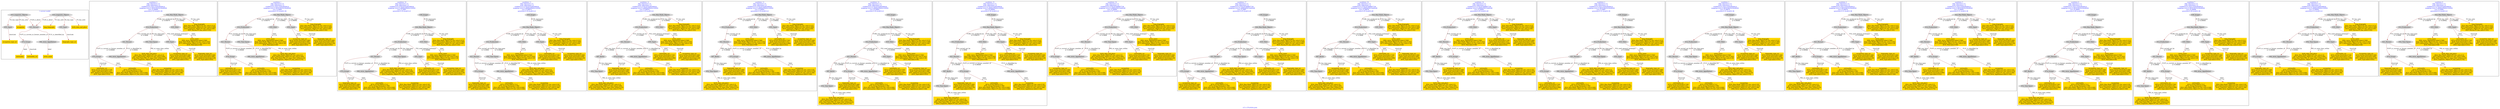 digraph n0 {
fontcolor="blue"
remincross="true"
label="s11-s-19-artists.json"
subgraph cluster_0 {
label="1-correct model"
n2[style="filled",color="white",fillcolor="lightgray",label="E21_Person1"];
n3[style="filled",color="white",fillcolor="lightgray",label="E74_Group1"];
n4[style="filled",color="white",fillcolor="lightgray",label="E82_Actor_Appellation1"];
n5[style="filled",color="white",fillcolor="lightgray",label="E33_Linguistic_Object1"];
n6[style="filled",color="white",fillcolor="lightgray",label="E55_Type1"];
n7[shape="plaintext",style="filled",fillcolor="gold",label="birth_data_and_place"];
n8[shape="plaintext",style="filled",fillcolor="gold",label="long_biography"];
n9[style="filled",color="white",fillcolor="lightgray",label="E33_Linguistic_Object2"];
n10[style="filled",color="white",fillcolor="lightgray",label="E55_Type2"];
n11[shape="plaintext",style="filled",fillcolor="gold",label="occupation"];
n12[shape="plaintext",style="filled",fillcolor="gold",label="biography_type_uri"];
n13[shape="plaintext",style="filled",fillcolor="gold",label="occupation_type_uri"];
n14[shape="plaintext",style="filled",fillcolor="gold",label="nationality_uri"];
n15[shape="plaintext",style="filled",fillcolor="gold",label="nationality"];
n16[shape="plaintext",style="filled",fillcolor="gold",label="artist_name"];
}
subgraph cluster_1 {
label="candidate 0\nlink coherence:1.0\nnode coherence:1.0\nconfidence:0.3241153024928414\nmapping score:0.48303843416428044\ncost:14.99885\n-precision:0.33-recall:0.36"
n18[style="filled",color="white",fillcolor="lightgray",label="E12_Production1"];
n19[style="filled",color="white",fillcolor="lightgray",label="E21_Person1"];
n20[style="filled",color="white",fillcolor="lightgray",label="E52_Time-Span2"];
n21[style="filled",color="white",fillcolor="lightgray",label="E55_Type1"];
n22[style="filled",color="white",fillcolor="lightgray",label="E74_Group1"];
n23[style="filled",color="white",fillcolor="lightgray",label="E82_Actor_Appellation1"];
n24[style="filled",color="white",fillcolor="lightgray",label="E22_Man-Made_Object1"];
n25[style="filled",color="white",fillcolor="lightgray",label="E35_Title1"];
n26[shape="plaintext",style="filled",fillcolor="gold",label="nationality_uri\n[E74_Group,classLink,0.718]\n[E55_Type,classLink,0.151]\n[E57_Material,classLink,0.098]\n[E55_Type,label,0.033]"];
n27[shape="plaintext",style="filled",fillcolor="gold",label="occupation\n[E22_Man-Made_Object,P3_has_note,0.32]\n[E73_Information_Object,P3_has_note,0.315]\n[E33_Linguistic_Object,P3_has_note,0.196]\n[E82_Actor_Appellation,label,0.168]"];
n28[shape="plaintext",style="filled",fillcolor="gold",label="long_biography\n[E22_Man-Made_Object,P3_has_note,0.313]\n[E73_Information_Object,P3_has_note,0.309]\n[E33_Linguistic_Object,P3_has_note,0.236]\n[E21_Person,P3_has_note,0.143]"];
n29[shape="plaintext",style="filled",fillcolor="gold",label="occupation_type_uri\n[E74_Group,classLink,0.348]\n[E55_Type,classLink,0.309]\n[E57_Material,classLink,0.29]\n[E55_Type,label,0.053]"];
n30[shape="plaintext",style="filled",fillcolor="gold",label="artist_name\n[E82_Actor_Appellation,label,0.546]\n[E22_Man-Made_Object,P3_has_note,0.183]\n[E73_Information_Object,P3_has_note,0.18]\n[E35_Title,label,0.09]"];
n31[shape="plaintext",style="filled",fillcolor="gold",label="birth_data_and_place\n[E22_Man-Made_Object,P3_has_note,0.3]\n[E73_Information_Object,P3_has_note,0.295]\n[E52_Time-Span,P82_at_some_time_within,0.23]\n[E33_Linguistic_Object,P3_has_note,0.175]"];
n32[shape="plaintext",style="filled",fillcolor="gold",label="biography_type_uri\n[E74_Group,classLink,0.348]\n[E55_Type,classLink,0.309]\n[E57_Material,classLink,0.29]\n[E55_Type,label,0.053]"];
n33[shape="plaintext",style="filled",fillcolor="gold",label="nationality\n[E74_Group,label,0.711]\n[E74_Group,classLink,0.196]\n[E22_Man-Made_Object,P3_has_note,0.046]\n[E73_Information_Object,P3_has_note,0.046]"];
}
subgraph cluster_2 {
label="candidate 1\nlink coherence:1.0\nnode coherence:1.0\nconfidence:0.3241153024928414\nmapping score:0.48303843416428044\ncost:14.9989\n-precision:0.33-recall:0.36"
n35[style="filled",color="white",fillcolor="lightgray",label="E12_Production1"];
n36[style="filled",color="white",fillcolor="lightgray",label="E21_Person1"];
n37[style="filled",color="white",fillcolor="lightgray",label="E52_Time-Span2"];
n38[style="filled",color="white",fillcolor="lightgray",label="E74_Group1"];
n39[style="filled",color="white",fillcolor="lightgray",label="E82_Actor_Appellation1"];
n40[style="filled",color="white",fillcolor="lightgray",label="E22_Man-Made_Object1"];
n41[style="filled",color="white",fillcolor="lightgray",label="E35_Title1"];
n42[style="filled",color="white",fillcolor="lightgray",label="E55_Type2"];
n43[shape="plaintext",style="filled",fillcolor="gold",label="nationality_uri\n[E74_Group,classLink,0.718]\n[E55_Type,classLink,0.151]\n[E57_Material,classLink,0.098]\n[E55_Type,label,0.033]"];
n44[shape="plaintext",style="filled",fillcolor="gold",label="occupation\n[E22_Man-Made_Object,P3_has_note,0.32]\n[E73_Information_Object,P3_has_note,0.315]\n[E33_Linguistic_Object,P3_has_note,0.196]\n[E82_Actor_Appellation,label,0.168]"];
n45[shape="plaintext",style="filled",fillcolor="gold",label="long_biography\n[E22_Man-Made_Object,P3_has_note,0.313]\n[E73_Information_Object,P3_has_note,0.309]\n[E33_Linguistic_Object,P3_has_note,0.236]\n[E21_Person,P3_has_note,0.143]"];
n46[shape="plaintext",style="filled",fillcolor="gold",label="occupation_type_uri\n[E74_Group,classLink,0.348]\n[E55_Type,classLink,0.309]\n[E57_Material,classLink,0.29]\n[E55_Type,label,0.053]"];
n47[shape="plaintext",style="filled",fillcolor="gold",label="artist_name\n[E82_Actor_Appellation,label,0.546]\n[E22_Man-Made_Object,P3_has_note,0.183]\n[E73_Information_Object,P3_has_note,0.18]\n[E35_Title,label,0.09]"];
n48[shape="plaintext",style="filled",fillcolor="gold",label="birth_data_and_place\n[E22_Man-Made_Object,P3_has_note,0.3]\n[E73_Information_Object,P3_has_note,0.295]\n[E52_Time-Span,P82_at_some_time_within,0.23]\n[E33_Linguistic_Object,P3_has_note,0.175]"];
n49[shape="plaintext",style="filled",fillcolor="gold",label="biography_type_uri\n[E74_Group,classLink,0.348]\n[E55_Type,classLink,0.309]\n[E57_Material,classLink,0.29]\n[E55_Type,label,0.053]"];
n50[shape="plaintext",style="filled",fillcolor="gold",label="nationality\n[E74_Group,label,0.711]\n[E74_Group,classLink,0.196]\n[E22_Man-Made_Object,P3_has_note,0.046]\n[E73_Information_Object,P3_has_note,0.046]"];
}
subgraph cluster_3 {
label="candidate 10\nlink coherence:1.0\nnode coherence:1.0\nconfidence:0.27541975206306024\nmapping score:0.46680658402102004\ncost:15.9987\n-precision:0.19-recall:0.21"
n52[style="filled",color="white",fillcolor="lightgray",label="E12_Production1"];
n53[style="filled",color="white",fillcolor="lightgray",label="E21_Person1"];
n54[style="filled",color="white",fillcolor="lightgray",label="E52_Time-Span2"];
n55[style="filled",color="white",fillcolor="lightgray",label="E55_Type1"];
n56[style="filled",color="white",fillcolor="lightgray",label="E74_Group1"];
n57[style="filled",color="white",fillcolor="lightgray",label="E82_Actor_Appellation1"];
n58[style="filled",color="white",fillcolor="lightgray",label="E22_Man-Made_Object1"];
n59[style="filled",color="white",fillcolor="lightgray",label="E35_Title1"];
n60[style="filled",color="white",fillcolor="lightgray",label="E38_Image1"];
n61[shape="plaintext",style="filled",fillcolor="gold",label="biography_type_uri\n[E74_Group,classLink,0.348]\n[E55_Type,classLink,0.309]\n[E57_Material,classLink,0.29]\n[E55_Type,label,0.053]"];
n62[shape="plaintext",style="filled",fillcolor="gold",label="occupation\n[E22_Man-Made_Object,P3_has_note,0.32]\n[E73_Information_Object,P3_has_note,0.315]\n[E33_Linguistic_Object,P3_has_note,0.196]\n[E82_Actor_Appellation,label,0.168]"];
n63[shape="plaintext",style="filled",fillcolor="gold",label="long_biography\n[E22_Man-Made_Object,P3_has_note,0.313]\n[E73_Information_Object,P3_has_note,0.309]\n[E33_Linguistic_Object,P3_has_note,0.236]\n[E21_Person,P3_has_note,0.143]"];
n64[shape="plaintext",style="filled",fillcolor="gold",label="nationality_uri\n[E74_Group,classLink,0.718]\n[E55_Type,classLink,0.151]\n[E57_Material,classLink,0.098]\n[E55_Type,label,0.033]"];
n65[shape="plaintext",style="filled",fillcolor="gold",label="artist_name\n[E82_Actor_Appellation,label,0.546]\n[E22_Man-Made_Object,P3_has_note,0.183]\n[E73_Information_Object,P3_has_note,0.18]\n[E35_Title,label,0.09]"];
n66[shape="plaintext",style="filled",fillcolor="gold",label="birth_data_and_place\n[E22_Man-Made_Object,P3_has_note,0.3]\n[E73_Information_Object,P3_has_note,0.295]\n[E52_Time-Span,P82_at_some_time_within,0.23]\n[E33_Linguistic_Object,P3_has_note,0.175]"];
n67[shape="plaintext",style="filled",fillcolor="gold",label="occupation_type_uri\n[E74_Group,classLink,0.348]\n[E55_Type,classLink,0.309]\n[E57_Material,classLink,0.29]\n[E55_Type,label,0.053]"];
n68[shape="plaintext",style="filled",fillcolor="gold",label="nationality\n[E74_Group,label,0.711]\n[E74_Group,classLink,0.196]\n[E22_Man-Made_Object,P3_has_note,0.046]\n[E73_Information_Object,P3_has_note,0.046]"];
}
subgraph cluster_4 {
label="candidate 11\nlink coherence:1.0\nnode coherence:1.0\nconfidence:0.27541975206306024\nmapping score:0.46680658402102004\ncost:15.99875\n-precision:0.19-recall:0.21"
n70[style="filled",color="white",fillcolor="lightgray",label="E12_Production1"];
n71[style="filled",color="white",fillcolor="lightgray",label="E21_Person1"];
n72[style="filled",color="white",fillcolor="lightgray",label="E52_Time-Span2"];
n73[style="filled",color="white",fillcolor="lightgray",label="E74_Group1"];
n74[style="filled",color="white",fillcolor="lightgray",label="E82_Actor_Appellation1"];
n75[style="filled",color="white",fillcolor="lightgray",label="E22_Man-Made_Object1"];
n76[style="filled",color="white",fillcolor="lightgray",label="E35_Title1"];
n77[style="filled",color="white",fillcolor="lightgray",label="E55_Type2"];
n78[style="filled",color="white",fillcolor="lightgray",label="E38_Image1"];
n79[shape="plaintext",style="filled",fillcolor="gold",label="biography_type_uri\n[E74_Group,classLink,0.348]\n[E55_Type,classLink,0.309]\n[E57_Material,classLink,0.29]\n[E55_Type,label,0.053]"];
n80[shape="plaintext",style="filled",fillcolor="gold",label="occupation\n[E22_Man-Made_Object,P3_has_note,0.32]\n[E73_Information_Object,P3_has_note,0.315]\n[E33_Linguistic_Object,P3_has_note,0.196]\n[E82_Actor_Appellation,label,0.168]"];
n81[shape="plaintext",style="filled",fillcolor="gold",label="long_biography\n[E22_Man-Made_Object,P3_has_note,0.313]\n[E73_Information_Object,P3_has_note,0.309]\n[E33_Linguistic_Object,P3_has_note,0.236]\n[E21_Person,P3_has_note,0.143]"];
n82[shape="plaintext",style="filled",fillcolor="gold",label="nationality_uri\n[E74_Group,classLink,0.718]\n[E55_Type,classLink,0.151]\n[E57_Material,classLink,0.098]\n[E55_Type,label,0.033]"];
n83[shape="plaintext",style="filled",fillcolor="gold",label="artist_name\n[E82_Actor_Appellation,label,0.546]\n[E22_Man-Made_Object,P3_has_note,0.183]\n[E73_Information_Object,P3_has_note,0.18]\n[E35_Title,label,0.09]"];
n84[shape="plaintext",style="filled",fillcolor="gold",label="birth_data_and_place\n[E22_Man-Made_Object,P3_has_note,0.3]\n[E73_Information_Object,P3_has_note,0.295]\n[E52_Time-Span,P82_at_some_time_within,0.23]\n[E33_Linguistic_Object,P3_has_note,0.175]"];
n85[shape="plaintext",style="filled",fillcolor="gold",label="occupation_type_uri\n[E74_Group,classLink,0.348]\n[E55_Type,classLink,0.309]\n[E57_Material,classLink,0.29]\n[E55_Type,label,0.053]"];
n86[shape="plaintext",style="filled",fillcolor="gold",label="nationality\n[E74_Group,label,0.711]\n[E74_Group,classLink,0.196]\n[E22_Man-Made_Object,P3_has_note,0.046]\n[E73_Information_Object,P3_has_note,0.046]"];
}
subgraph cluster_5 {
label="candidate 12\nlink coherence:1.0\nnode coherence:1.0\nconfidence:0.27541975206306024\nmapping score:0.46680658402102004\ncost:15.99876\n-precision:0.19-recall:0.21"
n88[style="filled",color="white",fillcolor="lightgray",label="E12_Production1"];
n89[style="filled",color="white",fillcolor="lightgray",label="E21_Person1"];
n90[style="filled",color="white",fillcolor="lightgray",label="E55_Type1"];
n91[style="filled",color="white",fillcolor="lightgray",label="E67_Birth1"];
n92[style="filled",color="white",fillcolor="lightgray",label="E74_Group1"];
n93[style="filled",color="white",fillcolor="lightgray",label="E82_Actor_Appellation1"];
n94[style="filled",color="white",fillcolor="lightgray",label="E22_Man-Made_Object1"];
n95[style="filled",color="white",fillcolor="lightgray",label="E35_Title1"];
n96[style="filled",color="white",fillcolor="lightgray",label="E52_Time-Span1"];
n97[shape="plaintext",style="filled",fillcolor="gold",label="biography_type_uri\n[E74_Group,classLink,0.348]\n[E55_Type,classLink,0.309]\n[E57_Material,classLink,0.29]\n[E55_Type,label,0.053]"];
n98[shape="plaintext",style="filled",fillcolor="gold",label="occupation\n[E22_Man-Made_Object,P3_has_note,0.32]\n[E73_Information_Object,P3_has_note,0.315]\n[E33_Linguistic_Object,P3_has_note,0.196]\n[E82_Actor_Appellation,label,0.168]"];
n99[shape="plaintext",style="filled",fillcolor="gold",label="long_biography\n[E22_Man-Made_Object,P3_has_note,0.313]\n[E73_Information_Object,P3_has_note,0.309]\n[E33_Linguistic_Object,P3_has_note,0.236]\n[E21_Person,P3_has_note,0.143]"];
n100[shape="plaintext",style="filled",fillcolor="gold",label="nationality_uri\n[E74_Group,classLink,0.718]\n[E55_Type,classLink,0.151]\n[E57_Material,classLink,0.098]\n[E55_Type,label,0.033]"];
n101[shape="plaintext",style="filled",fillcolor="gold",label="artist_name\n[E82_Actor_Appellation,label,0.546]\n[E22_Man-Made_Object,P3_has_note,0.183]\n[E73_Information_Object,P3_has_note,0.18]\n[E35_Title,label,0.09]"];
n102[shape="plaintext",style="filled",fillcolor="gold",label="birth_data_and_place\n[E22_Man-Made_Object,P3_has_note,0.3]\n[E73_Information_Object,P3_has_note,0.295]\n[E52_Time-Span,P82_at_some_time_within,0.23]\n[E33_Linguistic_Object,P3_has_note,0.175]"];
n103[shape="plaintext",style="filled",fillcolor="gold",label="occupation_type_uri\n[E74_Group,classLink,0.348]\n[E55_Type,classLink,0.309]\n[E57_Material,classLink,0.29]\n[E55_Type,label,0.053]"];
n104[shape="plaintext",style="filled",fillcolor="gold",label="nationality\n[E74_Group,label,0.711]\n[E74_Group,classLink,0.196]\n[E22_Man-Made_Object,P3_has_note,0.046]\n[E73_Information_Object,P3_has_note,0.046]"];
}
subgraph cluster_6 {
label="candidate 13\nlink coherence:1.0\nnode coherence:1.0\nconfidence:0.27541975206306024\nmapping score:0.46680658402102004\ncost:15.99881\n-precision:0.19-recall:0.21"
n106[style="filled",color="white",fillcolor="lightgray",label="E12_Production1"];
n107[style="filled",color="white",fillcolor="lightgray",label="E21_Person1"];
n108[style="filled",color="white",fillcolor="lightgray",label="E67_Birth1"];
n109[style="filled",color="white",fillcolor="lightgray",label="E74_Group1"];
n110[style="filled",color="white",fillcolor="lightgray",label="E82_Actor_Appellation1"];
n111[style="filled",color="white",fillcolor="lightgray",label="E22_Man-Made_Object1"];
n112[style="filled",color="white",fillcolor="lightgray",label="E35_Title1"];
n113[style="filled",color="white",fillcolor="lightgray",label="E55_Type2"];
n114[style="filled",color="white",fillcolor="lightgray",label="E52_Time-Span1"];
n115[shape="plaintext",style="filled",fillcolor="gold",label="biography_type_uri\n[E74_Group,classLink,0.348]\n[E55_Type,classLink,0.309]\n[E57_Material,classLink,0.29]\n[E55_Type,label,0.053]"];
n116[shape="plaintext",style="filled",fillcolor="gold",label="occupation\n[E22_Man-Made_Object,P3_has_note,0.32]\n[E73_Information_Object,P3_has_note,0.315]\n[E33_Linguistic_Object,P3_has_note,0.196]\n[E82_Actor_Appellation,label,0.168]"];
n117[shape="plaintext",style="filled",fillcolor="gold",label="long_biography\n[E22_Man-Made_Object,P3_has_note,0.313]\n[E73_Information_Object,P3_has_note,0.309]\n[E33_Linguistic_Object,P3_has_note,0.236]\n[E21_Person,P3_has_note,0.143]"];
n118[shape="plaintext",style="filled",fillcolor="gold",label="nationality_uri\n[E74_Group,classLink,0.718]\n[E55_Type,classLink,0.151]\n[E57_Material,classLink,0.098]\n[E55_Type,label,0.033]"];
n119[shape="plaintext",style="filled",fillcolor="gold",label="artist_name\n[E82_Actor_Appellation,label,0.546]\n[E22_Man-Made_Object,P3_has_note,0.183]\n[E73_Information_Object,P3_has_note,0.18]\n[E35_Title,label,0.09]"];
n120[shape="plaintext",style="filled",fillcolor="gold",label="birth_data_and_place\n[E22_Man-Made_Object,P3_has_note,0.3]\n[E73_Information_Object,P3_has_note,0.295]\n[E52_Time-Span,P82_at_some_time_within,0.23]\n[E33_Linguistic_Object,P3_has_note,0.175]"];
n121[shape="plaintext",style="filled",fillcolor="gold",label="occupation_type_uri\n[E74_Group,classLink,0.348]\n[E55_Type,classLink,0.309]\n[E57_Material,classLink,0.29]\n[E55_Type,label,0.053]"];
n122[shape="plaintext",style="filled",fillcolor="gold",label="nationality\n[E74_Group,label,0.711]\n[E74_Group,classLink,0.196]\n[E22_Man-Made_Object,P3_has_note,0.046]\n[E73_Information_Object,P3_has_note,0.046]"];
}
subgraph cluster_7 {
label="candidate 14\nlink coherence:1.0\nnode coherence:1.0\nconfidence:0.27541975206306024\nmapping score:0.46680658402102004\ncost:16.99861\n-precision:0.18-recall:0.21"
n124[style="filled",color="white",fillcolor="lightgray",label="E12_Production1"];
n125[style="filled",color="white",fillcolor="lightgray",label="E21_Person1"];
n126[style="filled",color="white",fillcolor="lightgray",label="E55_Type1"];
n127[style="filled",color="white",fillcolor="lightgray",label="E67_Birth1"];
n128[style="filled",color="white",fillcolor="lightgray",label="E74_Group1"];
n129[style="filled",color="white",fillcolor="lightgray",label="E82_Actor_Appellation1"];
n130[style="filled",color="white",fillcolor="lightgray",label="E22_Man-Made_Object1"];
n131[style="filled",color="white",fillcolor="lightgray",label="E35_Title1"];
n132[style="filled",color="white",fillcolor="lightgray",label="E38_Image1"];
n133[style="filled",color="white",fillcolor="lightgray",label="E52_Time-Span1"];
n134[shape="plaintext",style="filled",fillcolor="gold",label="biography_type_uri\n[E74_Group,classLink,0.348]\n[E55_Type,classLink,0.309]\n[E57_Material,classLink,0.29]\n[E55_Type,label,0.053]"];
n135[shape="plaintext",style="filled",fillcolor="gold",label="occupation\n[E22_Man-Made_Object,P3_has_note,0.32]\n[E73_Information_Object,P3_has_note,0.315]\n[E33_Linguistic_Object,P3_has_note,0.196]\n[E82_Actor_Appellation,label,0.168]"];
n136[shape="plaintext",style="filled",fillcolor="gold",label="long_biography\n[E22_Man-Made_Object,P3_has_note,0.313]\n[E73_Information_Object,P3_has_note,0.309]\n[E33_Linguistic_Object,P3_has_note,0.236]\n[E21_Person,P3_has_note,0.143]"];
n137[shape="plaintext",style="filled",fillcolor="gold",label="nationality_uri\n[E74_Group,classLink,0.718]\n[E55_Type,classLink,0.151]\n[E57_Material,classLink,0.098]\n[E55_Type,label,0.033]"];
n138[shape="plaintext",style="filled",fillcolor="gold",label="artist_name\n[E82_Actor_Appellation,label,0.546]\n[E22_Man-Made_Object,P3_has_note,0.183]\n[E73_Information_Object,P3_has_note,0.18]\n[E35_Title,label,0.09]"];
n139[shape="plaintext",style="filled",fillcolor="gold",label="birth_data_and_place\n[E22_Man-Made_Object,P3_has_note,0.3]\n[E73_Information_Object,P3_has_note,0.295]\n[E52_Time-Span,P82_at_some_time_within,0.23]\n[E33_Linguistic_Object,P3_has_note,0.175]"];
n140[shape="plaintext",style="filled",fillcolor="gold",label="occupation_type_uri\n[E74_Group,classLink,0.348]\n[E55_Type,classLink,0.309]\n[E57_Material,classLink,0.29]\n[E55_Type,label,0.053]"];
n141[shape="plaintext",style="filled",fillcolor="gold",label="nationality\n[E74_Group,label,0.711]\n[E74_Group,classLink,0.196]\n[E22_Man-Made_Object,P3_has_note,0.046]\n[E73_Information_Object,P3_has_note,0.046]"];
}
subgraph cluster_8 {
label="candidate 15\nlink coherence:1.0\nnode coherence:1.0\nconfidence:0.27541975206306024\nmapping score:0.46680658402102004\ncost:16.99866\n-precision:0.18-recall:0.21"
n143[style="filled",color="white",fillcolor="lightgray",label="E12_Production1"];
n144[style="filled",color="white",fillcolor="lightgray",label="E21_Person1"];
n145[style="filled",color="white",fillcolor="lightgray",label="E67_Birth1"];
n146[style="filled",color="white",fillcolor="lightgray",label="E74_Group1"];
n147[style="filled",color="white",fillcolor="lightgray",label="E82_Actor_Appellation1"];
n148[style="filled",color="white",fillcolor="lightgray",label="E22_Man-Made_Object1"];
n149[style="filled",color="white",fillcolor="lightgray",label="E35_Title1"];
n150[style="filled",color="white",fillcolor="lightgray",label="E55_Type2"];
n151[style="filled",color="white",fillcolor="lightgray",label="E38_Image1"];
n152[style="filled",color="white",fillcolor="lightgray",label="E52_Time-Span1"];
n153[shape="plaintext",style="filled",fillcolor="gold",label="biography_type_uri\n[E74_Group,classLink,0.348]\n[E55_Type,classLink,0.309]\n[E57_Material,classLink,0.29]\n[E55_Type,label,0.053]"];
n154[shape="plaintext",style="filled",fillcolor="gold",label="occupation\n[E22_Man-Made_Object,P3_has_note,0.32]\n[E73_Information_Object,P3_has_note,0.315]\n[E33_Linguistic_Object,P3_has_note,0.196]\n[E82_Actor_Appellation,label,0.168]"];
n155[shape="plaintext",style="filled",fillcolor="gold",label="long_biography\n[E22_Man-Made_Object,P3_has_note,0.313]\n[E73_Information_Object,P3_has_note,0.309]\n[E33_Linguistic_Object,P3_has_note,0.236]\n[E21_Person,P3_has_note,0.143]"];
n156[shape="plaintext",style="filled",fillcolor="gold",label="nationality_uri\n[E74_Group,classLink,0.718]\n[E55_Type,classLink,0.151]\n[E57_Material,classLink,0.098]\n[E55_Type,label,0.033]"];
n157[shape="plaintext",style="filled",fillcolor="gold",label="artist_name\n[E82_Actor_Appellation,label,0.546]\n[E22_Man-Made_Object,P3_has_note,0.183]\n[E73_Information_Object,P3_has_note,0.18]\n[E35_Title,label,0.09]"];
n158[shape="plaintext",style="filled",fillcolor="gold",label="birth_data_and_place\n[E22_Man-Made_Object,P3_has_note,0.3]\n[E73_Information_Object,P3_has_note,0.295]\n[E52_Time-Span,P82_at_some_time_within,0.23]\n[E33_Linguistic_Object,P3_has_note,0.175]"];
n159[shape="plaintext",style="filled",fillcolor="gold",label="occupation_type_uri\n[E74_Group,classLink,0.348]\n[E55_Type,classLink,0.309]\n[E57_Material,classLink,0.29]\n[E55_Type,label,0.053]"];
n160[shape="plaintext",style="filled",fillcolor="gold",label="nationality\n[E74_Group,label,0.711]\n[E74_Group,classLink,0.196]\n[E22_Man-Made_Object,P3_has_note,0.046]\n[E73_Information_Object,P3_has_note,0.046]"];
}
subgraph cluster_9 {
label="candidate 16\nlink coherence:1.0\nnode coherence:1.0\nconfidence:0.2754197499807739\nmapping score:0.4668065833269246\ncost:14.99885\n-precision:0.27-recall:0.29"
n162[style="filled",color="white",fillcolor="lightgray",label="E12_Production1"];
n163[style="filled",color="white",fillcolor="lightgray",label="E21_Person1"];
n164[style="filled",color="white",fillcolor="lightgray",label="E52_Time-Span2"];
n165[style="filled",color="white",fillcolor="lightgray",label="E55_Type1"];
n166[style="filled",color="white",fillcolor="lightgray",label="E74_Group1"];
n167[style="filled",color="white",fillcolor="lightgray",label="E82_Actor_Appellation1"];
n168[style="filled",color="white",fillcolor="lightgray",label="E22_Man-Made_Object1"];
n169[style="filled",color="white",fillcolor="lightgray",label="E35_Title1"];
n170[shape="plaintext",style="filled",fillcolor="gold",label="occupation\n[E22_Man-Made_Object,P3_has_note,0.32]\n[E73_Information_Object,P3_has_note,0.315]\n[E33_Linguistic_Object,P3_has_note,0.196]\n[E82_Actor_Appellation,label,0.168]"];
n171[shape="plaintext",style="filled",fillcolor="gold",label="occupation_type_uri\n[E74_Group,classLink,0.348]\n[E55_Type,classLink,0.309]\n[E57_Material,classLink,0.29]\n[E55_Type,label,0.053]"];
n172[shape="plaintext",style="filled",fillcolor="gold",label="long_biography\n[E22_Man-Made_Object,P3_has_note,0.313]\n[E73_Information_Object,P3_has_note,0.309]\n[E33_Linguistic_Object,P3_has_note,0.236]\n[E21_Person,P3_has_note,0.143]"];
n173[shape="plaintext",style="filled",fillcolor="gold",label="nationality_uri\n[E74_Group,classLink,0.718]\n[E55_Type,classLink,0.151]\n[E57_Material,classLink,0.098]\n[E55_Type,label,0.033]"];
n174[shape="plaintext",style="filled",fillcolor="gold",label="artist_name\n[E82_Actor_Appellation,label,0.546]\n[E22_Man-Made_Object,P3_has_note,0.183]\n[E73_Information_Object,P3_has_note,0.18]\n[E35_Title,label,0.09]"];
n175[shape="plaintext",style="filled",fillcolor="gold",label="birth_data_and_place\n[E22_Man-Made_Object,P3_has_note,0.3]\n[E73_Information_Object,P3_has_note,0.295]\n[E52_Time-Span,P82_at_some_time_within,0.23]\n[E33_Linguistic_Object,P3_has_note,0.175]"];
n176[shape="plaintext",style="filled",fillcolor="gold",label="biography_type_uri\n[E74_Group,classLink,0.348]\n[E55_Type,classLink,0.309]\n[E57_Material,classLink,0.29]\n[E55_Type,label,0.053]"];
n177[shape="plaintext",style="filled",fillcolor="gold",label="nationality\n[E74_Group,label,0.711]\n[E74_Group,classLink,0.196]\n[E22_Man-Made_Object,P3_has_note,0.046]\n[E73_Information_Object,P3_has_note,0.046]"];
}
subgraph cluster_10 {
label="candidate 17\nlink coherence:1.0\nnode coherence:1.0\nconfidence:0.2754197499807739\nmapping score:0.4668065833269246\ncost:15.9987\n-precision:0.25-recall:0.29"
n179[style="filled",color="white",fillcolor="lightgray",label="E12_Production1"];
n180[style="filled",color="white",fillcolor="lightgray",label="E21_Person1"];
n181[style="filled",color="white",fillcolor="lightgray",label="E52_Time-Span2"];
n182[style="filled",color="white",fillcolor="lightgray",label="E55_Type1"];
n183[style="filled",color="white",fillcolor="lightgray",label="E74_Group1"];
n184[style="filled",color="white",fillcolor="lightgray",label="E82_Actor_Appellation1"];
n185[style="filled",color="white",fillcolor="lightgray",label="E22_Man-Made_Object1"];
n186[style="filled",color="white",fillcolor="lightgray",label="E35_Title1"];
n187[style="filled",color="white",fillcolor="lightgray",label="E38_Image1"];
n188[shape="plaintext",style="filled",fillcolor="gold",label="occupation\n[E22_Man-Made_Object,P3_has_note,0.32]\n[E73_Information_Object,P3_has_note,0.315]\n[E33_Linguistic_Object,P3_has_note,0.196]\n[E82_Actor_Appellation,label,0.168]"];
n189[shape="plaintext",style="filled",fillcolor="gold",label="occupation_type_uri\n[E74_Group,classLink,0.348]\n[E55_Type,classLink,0.309]\n[E57_Material,classLink,0.29]\n[E55_Type,label,0.053]"];
n190[shape="plaintext",style="filled",fillcolor="gold",label="long_biography\n[E22_Man-Made_Object,P3_has_note,0.313]\n[E73_Information_Object,P3_has_note,0.309]\n[E33_Linguistic_Object,P3_has_note,0.236]\n[E21_Person,P3_has_note,0.143]"];
n191[shape="plaintext",style="filled",fillcolor="gold",label="nationality_uri\n[E74_Group,classLink,0.718]\n[E55_Type,classLink,0.151]\n[E57_Material,classLink,0.098]\n[E55_Type,label,0.033]"];
n192[shape="plaintext",style="filled",fillcolor="gold",label="artist_name\n[E82_Actor_Appellation,label,0.546]\n[E22_Man-Made_Object,P3_has_note,0.183]\n[E73_Information_Object,P3_has_note,0.18]\n[E35_Title,label,0.09]"];
n193[shape="plaintext",style="filled",fillcolor="gold",label="birth_data_and_place\n[E22_Man-Made_Object,P3_has_note,0.3]\n[E73_Information_Object,P3_has_note,0.295]\n[E52_Time-Span,P82_at_some_time_within,0.23]\n[E33_Linguistic_Object,P3_has_note,0.175]"];
n194[shape="plaintext",style="filled",fillcolor="gold",label="biography_type_uri\n[E74_Group,classLink,0.348]\n[E55_Type,classLink,0.309]\n[E57_Material,classLink,0.29]\n[E55_Type,label,0.053]"];
n195[shape="plaintext",style="filled",fillcolor="gold",label="nationality\n[E74_Group,label,0.711]\n[E74_Group,classLink,0.196]\n[E22_Man-Made_Object,P3_has_note,0.046]\n[E73_Information_Object,P3_has_note,0.046]"];
}
subgraph cluster_11 {
label="candidate 18\nlink coherence:1.0\nnode coherence:1.0\nconfidence:0.2754197499807739\nmapping score:0.4668065833269246\ncost:15.99876\n-precision:0.25-recall:0.29"
n197[style="filled",color="white",fillcolor="lightgray",label="E12_Production1"];
n198[style="filled",color="white",fillcolor="lightgray",label="E21_Person1"];
n199[style="filled",color="white",fillcolor="lightgray",label="E55_Type1"];
n200[style="filled",color="white",fillcolor="lightgray",label="E67_Birth1"];
n201[style="filled",color="white",fillcolor="lightgray",label="E74_Group1"];
n202[style="filled",color="white",fillcolor="lightgray",label="E82_Actor_Appellation1"];
n203[style="filled",color="white",fillcolor="lightgray",label="E22_Man-Made_Object1"];
n204[style="filled",color="white",fillcolor="lightgray",label="E35_Title1"];
n205[style="filled",color="white",fillcolor="lightgray",label="E52_Time-Span1"];
n206[shape="plaintext",style="filled",fillcolor="gold",label="occupation\n[E22_Man-Made_Object,P3_has_note,0.32]\n[E73_Information_Object,P3_has_note,0.315]\n[E33_Linguistic_Object,P3_has_note,0.196]\n[E82_Actor_Appellation,label,0.168]"];
n207[shape="plaintext",style="filled",fillcolor="gold",label="occupation_type_uri\n[E74_Group,classLink,0.348]\n[E55_Type,classLink,0.309]\n[E57_Material,classLink,0.29]\n[E55_Type,label,0.053]"];
n208[shape="plaintext",style="filled",fillcolor="gold",label="long_biography\n[E22_Man-Made_Object,P3_has_note,0.313]\n[E73_Information_Object,P3_has_note,0.309]\n[E33_Linguistic_Object,P3_has_note,0.236]\n[E21_Person,P3_has_note,0.143]"];
n209[shape="plaintext",style="filled",fillcolor="gold",label="nationality_uri\n[E74_Group,classLink,0.718]\n[E55_Type,classLink,0.151]\n[E57_Material,classLink,0.098]\n[E55_Type,label,0.033]"];
n210[shape="plaintext",style="filled",fillcolor="gold",label="artist_name\n[E82_Actor_Appellation,label,0.546]\n[E22_Man-Made_Object,P3_has_note,0.183]\n[E73_Information_Object,P3_has_note,0.18]\n[E35_Title,label,0.09]"];
n211[shape="plaintext",style="filled",fillcolor="gold",label="birth_data_and_place\n[E22_Man-Made_Object,P3_has_note,0.3]\n[E73_Information_Object,P3_has_note,0.295]\n[E52_Time-Span,P82_at_some_time_within,0.23]\n[E33_Linguistic_Object,P3_has_note,0.175]"];
n212[shape="plaintext",style="filled",fillcolor="gold",label="biography_type_uri\n[E74_Group,classLink,0.348]\n[E55_Type,classLink,0.309]\n[E57_Material,classLink,0.29]\n[E55_Type,label,0.053]"];
n213[shape="plaintext",style="filled",fillcolor="gold",label="nationality\n[E74_Group,label,0.711]\n[E74_Group,classLink,0.196]\n[E22_Man-Made_Object,P3_has_note,0.046]\n[E73_Information_Object,P3_has_note,0.046]"];
}
subgraph cluster_12 {
label="candidate 19\nlink coherence:1.0\nnode coherence:1.0\nconfidence:0.2754197499807739\nmapping score:0.4668065833269246\ncost:15.99881\n-precision:0.25-recall:0.29"
n215[style="filled",color="white",fillcolor="lightgray",label="E12_Production1"];
n216[style="filled",color="white",fillcolor="lightgray",label="E21_Person1"];
n217[style="filled",color="white",fillcolor="lightgray",label="E67_Birth1"];
n218[style="filled",color="white",fillcolor="lightgray",label="E74_Group1"];
n219[style="filled",color="white",fillcolor="lightgray",label="E82_Actor_Appellation1"];
n220[style="filled",color="white",fillcolor="lightgray",label="E22_Man-Made_Object1"];
n221[style="filled",color="white",fillcolor="lightgray",label="E35_Title1"];
n222[style="filled",color="white",fillcolor="lightgray",label="E55_Type2"];
n223[style="filled",color="white",fillcolor="lightgray",label="E52_Time-Span1"];
n224[shape="plaintext",style="filled",fillcolor="gold",label="occupation\n[E22_Man-Made_Object,P3_has_note,0.32]\n[E73_Information_Object,P3_has_note,0.315]\n[E33_Linguistic_Object,P3_has_note,0.196]\n[E82_Actor_Appellation,label,0.168]"];
n225[shape="plaintext",style="filled",fillcolor="gold",label="occupation_type_uri\n[E74_Group,classLink,0.348]\n[E55_Type,classLink,0.309]\n[E57_Material,classLink,0.29]\n[E55_Type,label,0.053]"];
n226[shape="plaintext",style="filled",fillcolor="gold",label="long_biography\n[E22_Man-Made_Object,P3_has_note,0.313]\n[E73_Information_Object,P3_has_note,0.309]\n[E33_Linguistic_Object,P3_has_note,0.236]\n[E21_Person,P3_has_note,0.143]"];
n227[shape="plaintext",style="filled",fillcolor="gold",label="nationality_uri\n[E74_Group,classLink,0.718]\n[E55_Type,classLink,0.151]\n[E57_Material,classLink,0.098]\n[E55_Type,label,0.033]"];
n228[shape="plaintext",style="filled",fillcolor="gold",label="artist_name\n[E82_Actor_Appellation,label,0.546]\n[E22_Man-Made_Object,P3_has_note,0.183]\n[E73_Information_Object,P3_has_note,0.18]\n[E35_Title,label,0.09]"];
n229[shape="plaintext",style="filled",fillcolor="gold",label="birth_data_and_place\n[E22_Man-Made_Object,P3_has_note,0.3]\n[E73_Information_Object,P3_has_note,0.295]\n[E52_Time-Span,P82_at_some_time_within,0.23]\n[E33_Linguistic_Object,P3_has_note,0.175]"];
n230[shape="plaintext",style="filled",fillcolor="gold",label="biography_type_uri\n[E74_Group,classLink,0.348]\n[E55_Type,classLink,0.309]\n[E57_Material,classLink,0.29]\n[E55_Type,label,0.053]"];
n231[shape="plaintext",style="filled",fillcolor="gold",label="nationality\n[E74_Group,label,0.711]\n[E74_Group,classLink,0.196]\n[E22_Man-Made_Object,P3_has_note,0.046]\n[E73_Information_Object,P3_has_note,0.046]"];
}
subgraph cluster_13 {
label="candidate 2\nlink coherence:1.0\nnode coherence:1.0\nconfidence:0.3241153024928414\nmapping score:0.48303843416428044\ncost:15.9987\n-precision:0.31-recall:0.36"
n233[style="filled",color="white",fillcolor="lightgray",label="E12_Production1"];
n234[style="filled",color="white",fillcolor="lightgray",label="E21_Person1"];
n235[style="filled",color="white",fillcolor="lightgray",label="E52_Time-Span2"];
n236[style="filled",color="white",fillcolor="lightgray",label="E55_Type1"];
n237[style="filled",color="white",fillcolor="lightgray",label="E74_Group1"];
n238[style="filled",color="white",fillcolor="lightgray",label="E82_Actor_Appellation1"];
n239[style="filled",color="white",fillcolor="lightgray",label="E22_Man-Made_Object1"];
n240[style="filled",color="white",fillcolor="lightgray",label="E35_Title1"];
n241[style="filled",color="white",fillcolor="lightgray",label="E38_Image1"];
n242[shape="plaintext",style="filled",fillcolor="gold",label="nationality_uri\n[E74_Group,classLink,0.718]\n[E55_Type,classLink,0.151]\n[E57_Material,classLink,0.098]\n[E55_Type,label,0.033]"];
n243[shape="plaintext",style="filled",fillcolor="gold",label="occupation\n[E22_Man-Made_Object,P3_has_note,0.32]\n[E73_Information_Object,P3_has_note,0.315]\n[E33_Linguistic_Object,P3_has_note,0.196]\n[E82_Actor_Appellation,label,0.168]"];
n244[shape="plaintext",style="filled",fillcolor="gold",label="long_biography\n[E22_Man-Made_Object,P3_has_note,0.313]\n[E73_Information_Object,P3_has_note,0.309]\n[E33_Linguistic_Object,P3_has_note,0.236]\n[E21_Person,P3_has_note,0.143]"];
n245[shape="plaintext",style="filled",fillcolor="gold",label="occupation_type_uri\n[E74_Group,classLink,0.348]\n[E55_Type,classLink,0.309]\n[E57_Material,classLink,0.29]\n[E55_Type,label,0.053]"];
n246[shape="plaintext",style="filled",fillcolor="gold",label="artist_name\n[E82_Actor_Appellation,label,0.546]\n[E22_Man-Made_Object,P3_has_note,0.183]\n[E73_Information_Object,P3_has_note,0.18]\n[E35_Title,label,0.09]"];
n247[shape="plaintext",style="filled",fillcolor="gold",label="birth_data_and_place\n[E22_Man-Made_Object,P3_has_note,0.3]\n[E73_Information_Object,P3_has_note,0.295]\n[E52_Time-Span,P82_at_some_time_within,0.23]\n[E33_Linguistic_Object,P3_has_note,0.175]"];
n248[shape="plaintext",style="filled",fillcolor="gold",label="biography_type_uri\n[E74_Group,classLink,0.348]\n[E55_Type,classLink,0.309]\n[E57_Material,classLink,0.29]\n[E55_Type,label,0.053]"];
n249[shape="plaintext",style="filled",fillcolor="gold",label="nationality\n[E74_Group,label,0.711]\n[E74_Group,classLink,0.196]\n[E22_Man-Made_Object,P3_has_note,0.046]\n[E73_Information_Object,P3_has_note,0.046]"];
}
subgraph cluster_14 {
label="candidate 3\nlink coherence:1.0\nnode coherence:1.0\nconfidence:0.3241153024928414\nmapping score:0.48303843416428044\ncost:15.99875\n-precision:0.31-recall:0.36"
n251[style="filled",color="white",fillcolor="lightgray",label="E12_Production1"];
n252[style="filled",color="white",fillcolor="lightgray",label="E21_Person1"];
n253[style="filled",color="white",fillcolor="lightgray",label="E52_Time-Span2"];
n254[style="filled",color="white",fillcolor="lightgray",label="E74_Group1"];
n255[style="filled",color="white",fillcolor="lightgray",label="E82_Actor_Appellation1"];
n256[style="filled",color="white",fillcolor="lightgray",label="E22_Man-Made_Object1"];
n257[style="filled",color="white",fillcolor="lightgray",label="E35_Title1"];
n258[style="filled",color="white",fillcolor="lightgray",label="E55_Type2"];
n259[style="filled",color="white",fillcolor="lightgray",label="E38_Image1"];
n260[shape="plaintext",style="filled",fillcolor="gold",label="nationality_uri\n[E74_Group,classLink,0.718]\n[E55_Type,classLink,0.151]\n[E57_Material,classLink,0.098]\n[E55_Type,label,0.033]"];
n261[shape="plaintext",style="filled",fillcolor="gold",label="occupation\n[E22_Man-Made_Object,P3_has_note,0.32]\n[E73_Information_Object,P3_has_note,0.315]\n[E33_Linguistic_Object,P3_has_note,0.196]\n[E82_Actor_Appellation,label,0.168]"];
n262[shape="plaintext",style="filled",fillcolor="gold",label="long_biography\n[E22_Man-Made_Object,P3_has_note,0.313]\n[E73_Information_Object,P3_has_note,0.309]\n[E33_Linguistic_Object,P3_has_note,0.236]\n[E21_Person,P3_has_note,0.143]"];
n263[shape="plaintext",style="filled",fillcolor="gold",label="occupation_type_uri\n[E74_Group,classLink,0.348]\n[E55_Type,classLink,0.309]\n[E57_Material,classLink,0.29]\n[E55_Type,label,0.053]"];
n264[shape="plaintext",style="filled",fillcolor="gold",label="artist_name\n[E82_Actor_Appellation,label,0.546]\n[E22_Man-Made_Object,P3_has_note,0.183]\n[E73_Information_Object,P3_has_note,0.18]\n[E35_Title,label,0.09]"];
n265[shape="plaintext",style="filled",fillcolor="gold",label="birth_data_and_place\n[E22_Man-Made_Object,P3_has_note,0.3]\n[E73_Information_Object,P3_has_note,0.295]\n[E52_Time-Span,P82_at_some_time_within,0.23]\n[E33_Linguistic_Object,P3_has_note,0.175]"];
n266[shape="plaintext",style="filled",fillcolor="gold",label="biography_type_uri\n[E74_Group,classLink,0.348]\n[E55_Type,classLink,0.309]\n[E57_Material,classLink,0.29]\n[E55_Type,label,0.053]"];
n267[shape="plaintext",style="filled",fillcolor="gold",label="nationality\n[E74_Group,label,0.711]\n[E74_Group,classLink,0.196]\n[E22_Man-Made_Object,P3_has_note,0.046]\n[E73_Information_Object,P3_has_note,0.046]"];
}
subgraph cluster_15 {
label="candidate 4\nlink coherence:1.0\nnode coherence:1.0\nconfidence:0.3241153024928414\nmapping score:0.48303843416428044\ncost:15.99876\n-precision:0.31-recall:0.36"
n269[style="filled",color="white",fillcolor="lightgray",label="E12_Production1"];
n270[style="filled",color="white",fillcolor="lightgray",label="E21_Person1"];
n271[style="filled",color="white",fillcolor="lightgray",label="E55_Type1"];
n272[style="filled",color="white",fillcolor="lightgray",label="E67_Birth1"];
n273[style="filled",color="white",fillcolor="lightgray",label="E74_Group1"];
n274[style="filled",color="white",fillcolor="lightgray",label="E82_Actor_Appellation1"];
n275[style="filled",color="white",fillcolor="lightgray",label="E22_Man-Made_Object1"];
n276[style="filled",color="white",fillcolor="lightgray",label="E35_Title1"];
n277[style="filled",color="white",fillcolor="lightgray",label="E52_Time-Span1"];
n278[shape="plaintext",style="filled",fillcolor="gold",label="nationality_uri\n[E74_Group,classLink,0.718]\n[E55_Type,classLink,0.151]\n[E57_Material,classLink,0.098]\n[E55_Type,label,0.033]"];
n279[shape="plaintext",style="filled",fillcolor="gold",label="occupation\n[E22_Man-Made_Object,P3_has_note,0.32]\n[E73_Information_Object,P3_has_note,0.315]\n[E33_Linguistic_Object,P3_has_note,0.196]\n[E82_Actor_Appellation,label,0.168]"];
n280[shape="plaintext",style="filled",fillcolor="gold",label="long_biography\n[E22_Man-Made_Object,P3_has_note,0.313]\n[E73_Information_Object,P3_has_note,0.309]\n[E33_Linguistic_Object,P3_has_note,0.236]\n[E21_Person,P3_has_note,0.143]"];
n281[shape="plaintext",style="filled",fillcolor="gold",label="occupation_type_uri\n[E74_Group,classLink,0.348]\n[E55_Type,classLink,0.309]\n[E57_Material,classLink,0.29]\n[E55_Type,label,0.053]"];
n282[shape="plaintext",style="filled",fillcolor="gold",label="artist_name\n[E82_Actor_Appellation,label,0.546]\n[E22_Man-Made_Object,P3_has_note,0.183]\n[E73_Information_Object,P3_has_note,0.18]\n[E35_Title,label,0.09]"];
n283[shape="plaintext",style="filled",fillcolor="gold",label="birth_data_and_place\n[E22_Man-Made_Object,P3_has_note,0.3]\n[E73_Information_Object,P3_has_note,0.295]\n[E52_Time-Span,P82_at_some_time_within,0.23]\n[E33_Linguistic_Object,P3_has_note,0.175]"];
n284[shape="plaintext",style="filled",fillcolor="gold",label="biography_type_uri\n[E74_Group,classLink,0.348]\n[E55_Type,classLink,0.309]\n[E57_Material,classLink,0.29]\n[E55_Type,label,0.053]"];
n285[shape="plaintext",style="filled",fillcolor="gold",label="nationality\n[E74_Group,label,0.711]\n[E74_Group,classLink,0.196]\n[E22_Man-Made_Object,P3_has_note,0.046]\n[E73_Information_Object,P3_has_note,0.046]"];
}
subgraph cluster_16 {
label="candidate 5\nlink coherence:1.0\nnode coherence:1.0\nconfidence:0.3241153024928414\nmapping score:0.48303843416428044\ncost:15.99881\n-precision:0.31-recall:0.36"
n287[style="filled",color="white",fillcolor="lightgray",label="E12_Production1"];
n288[style="filled",color="white",fillcolor="lightgray",label="E21_Person1"];
n289[style="filled",color="white",fillcolor="lightgray",label="E67_Birth1"];
n290[style="filled",color="white",fillcolor="lightgray",label="E74_Group1"];
n291[style="filled",color="white",fillcolor="lightgray",label="E82_Actor_Appellation1"];
n292[style="filled",color="white",fillcolor="lightgray",label="E22_Man-Made_Object1"];
n293[style="filled",color="white",fillcolor="lightgray",label="E35_Title1"];
n294[style="filled",color="white",fillcolor="lightgray",label="E55_Type2"];
n295[style="filled",color="white",fillcolor="lightgray",label="E52_Time-Span1"];
n296[shape="plaintext",style="filled",fillcolor="gold",label="nationality_uri\n[E74_Group,classLink,0.718]\n[E55_Type,classLink,0.151]\n[E57_Material,classLink,0.098]\n[E55_Type,label,0.033]"];
n297[shape="plaintext",style="filled",fillcolor="gold",label="occupation\n[E22_Man-Made_Object,P3_has_note,0.32]\n[E73_Information_Object,P3_has_note,0.315]\n[E33_Linguistic_Object,P3_has_note,0.196]\n[E82_Actor_Appellation,label,0.168]"];
n298[shape="plaintext",style="filled",fillcolor="gold",label="long_biography\n[E22_Man-Made_Object,P3_has_note,0.313]\n[E73_Information_Object,P3_has_note,0.309]\n[E33_Linguistic_Object,P3_has_note,0.236]\n[E21_Person,P3_has_note,0.143]"];
n299[shape="plaintext",style="filled",fillcolor="gold",label="occupation_type_uri\n[E74_Group,classLink,0.348]\n[E55_Type,classLink,0.309]\n[E57_Material,classLink,0.29]\n[E55_Type,label,0.053]"];
n300[shape="plaintext",style="filled",fillcolor="gold",label="artist_name\n[E82_Actor_Appellation,label,0.546]\n[E22_Man-Made_Object,P3_has_note,0.183]\n[E73_Information_Object,P3_has_note,0.18]\n[E35_Title,label,0.09]"];
n301[shape="plaintext",style="filled",fillcolor="gold",label="birth_data_and_place\n[E22_Man-Made_Object,P3_has_note,0.3]\n[E73_Information_Object,P3_has_note,0.295]\n[E52_Time-Span,P82_at_some_time_within,0.23]\n[E33_Linguistic_Object,P3_has_note,0.175]"];
n302[shape="plaintext",style="filled",fillcolor="gold",label="biography_type_uri\n[E74_Group,classLink,0.348]\n[E55_Type,classLink,0.309]\n[E57_Material,classLink,0.29]\n[E55_Type,label,0.053]"];
n303[shape="plaintext",style="filled",fillcolor="gold",label="nationality\n[E74_Group,label,0.711]\n[E74_Group,classLink,0.196]\n[E22_Man-Made_Object,P3_has_note,0.046]\n[E73_Information_Object,P3_has_note,0.046]"];
}
subgraph cluster_17 {
label="candidate 6\nlink coherence:1.0\nnode coherence:1.0\nconfidence:0.3241153024928414\nmapping score:0.48303843416428044\ncost:16.99861\n-precision:0.29-recall:0.36"
n305[style="filled",color="white",fillcolor="lightgray",label="E12_Production1"];
n306[style="filled",color="white",fillcolor="lightgray",label="E21_Person1"];
n307[style="filled",color="white",fillcolor="lightgray",label="E55_Type1"];
n308[style="filled",color="white",fillcolor="lightgray",label="E67_Birth1"];
n309[style="filled",color="white",fillcolor="lightgray",label="E74_Group1"];
n310[style="filled",color="white",fillcolor="lightgray",label="E82_Actor_Appellation1"];
n311[style="filled",color="white",fillcolor="lightgray",label="E22_Man-Made_Object1"];
n312[style="filled",color="white",fillcolor="lightgray",label="E35_Title1"];
n313[style="filled",color="white",fillcolor="lightgray",label="E38_Image1"];
n314[style="filled",color="white",fillcolor="lightgray",label="E52_Time-Span1"];
n315[shape="plaintext",style="filled",fillcolor="gold",label="nationality_uri\n[E74_Group,classLink,0.718]\n[E55_Type,classLink,0.151]\n[E57_Material,classLink,0.098]\n[E55_Type,label,0.033]"];
n316[shape="plaintext",style="filled",fillcolor="gold",label="occupation\n[E22_Man-Made_Object,P3_has_note,0.32]\n[E73_Information_Object,P3_has_note,0.315]\n[E33_Linguistic_Object,P3_has_note,0.196]\n[E82_Actor_Appellation,label,0.168]"];
n317[shape="plaintext",style="filled",fillcolor="gold",label="long_biography\n[E22_Man-Made_Object,P3_has_note,0.313]\n[E73_Information_Object,P3_has_note,0.309]\n[E33_Linguistic_Object,P3_has_note,0.236]\n[E21_Person,P3_has_note,0.143]"];
n318[shape="plaintext",style="filled",fillcolor="gold",label="occupation_type_uri\n[E74_Group,classLink,0.348]\n[E55_Type,classLink,0.309]\n[E57_Material,classLink,0.29]\n[E55_Type,label,0.053]"];
n319[shape="plaintext",style="filled",fillcolor="gold",label="artist_name\n[E82_Actor_Appellation,label,0.546]\n[E22_Man-Made_Object,P3_has_note,0.183]\n[E73_Information_Object,P3_has_note,0.18]\n[E35_Title,label,0.09]"];
n320[shape="plaintext",style="filled",fillcolor="gold",label="birth_data_and_place\n[E22_Man-Made_Object,P3_has_note,0.3]\n[E73_Information_Object,P3_has_note,0.295]\n[E52_Time-Span,P82_at_some_time_within,0.23]\n[E33_Linguistic_Object,P3_has_note,0.175]"];
n321[shape="plaintext",style="filled",fillcolor="gold",label="biography_type_uri\n[E74_Group,classLink,0.348]\n[E55_Type,classLink,0.309]\n[E57_Material,classLink,0.29]\n[E55_Type,label,0.053]"];
n322[shape="plaintext",style="filled",fillcolor="gold",label="nationality\n[E74_Group,label,0.711]\n[E74_Group,classLink,0.196]\n[E22_Man-Made_Object,P3_has_note,0.046]\n[E73_Information_Object,P3_has_note,0.046]"];
}
subgraph cluster_18 {
label="candidate 7\nlink coherence:1.0\nnode coherence:1.0\nconfidence:0.3241153024928414\nmapping score:0.48303843416428044\ncost:16.99866\n-precision:0.29-recall:0.36"
n324[style="filled",color="white",fillcolor="lightgray",label="E12_Production1"];
n325[style="filled",color="white",fillcolor="lightgray",label="E21_Person1"];
n326[style="filled",color="white",fillcolor="lightgray",label="E67_Birth1"];
n327[style="filled",color="white",fillcolor="lightgray",label="E74_Group1"];
n328[style="filled",color="white",fillcolor="lightgray",label="E82_Actor_Appellation1"];
n329[style="filled",color="white",fillcolor="lightgray",label="E22_Man-Made_Object1"];
n330[style="filled",color="white",fillcolor="lightgray",label="E35_Title1"];
n331[style="filled",color="white",fillcolor="lightgray",label="E55_Type2"];
n332[style="filled",color="white",fillcolor="lightgray",label="E38_Image1"];
n333[style="filled",color="white",fillcolor="lightgray",label="E52_Time-Span1"];
n334[shape="plaintext",style="filled",fillcolor="gold",label="nationality_uri\n[E74_Group,classLink,0.718]\n[E55_Type,classLink,0.151]\n[E57_Material,classLink,0.098]\n[E55_Type,label,0.033]"];
n335[shape="plaintext",style="filled",fillcolor="gold",label="occupation\n[E22_Man-Made_Object,P3_has_note,0.32]\n[E73_Information_Object,P3_has_note,0.315]\n[E33_Linguistic_Object,P3_has_note,0.196]\n[E82_Actor_Appellation,label,0.168]"];
n336[shape="plaintext",style="filled",fillcolor="gold",label="long_biography\n[E22_Man-Made_Object,P3_has_note,0.313]\n[E73_Information_Object,P3_has_note,0.309]\n[E33_Linguistic_Object,P3_has_note,0.236]\n[E21_Person,P3_has_note,0.143]"];
n337[shape="plaintext",style="filled",fillcolor="gold",label="occupation_type_uri\n[E74_Group,classLink,0.348]\n[E55_Type,classLink,0.309]\n[E57_Material,classLink,0.29]\n[E55_Type,label,0.053]"];
n338[shape="plaintext",style="filled",fillcolor="gold",label="artist_name\n[E82_Actor_Appellation,label,0.546]\n[E22_Man-Made_Object,P3_has_note,0.183]\n[E73_Information_Object,P3_has_note,0.18]\n[E35_Title,label,0.09]"];
n339[shape="plaintext",style="filled",fillcolor="gold",label="birth_data_and_place\n[E22_Man-Made_Object,P3_has_note,0.3]\n[E73_Information_Object,P3_has_note,0.295]\n[E52_Time-Span,P82_at_some_time_within,0.23]\n[E33_Linguistic_Object,P3_has_note,0.175]"];
n340[shape="plaintext",style="filled",fillcolor="gold",label="biography_type_uri\n[E74_Group,classLink,0.348]\n[E55_Type,classLink,0.309]\n[E57_Material,classLink,0.29]\n[E55_Type,label,0.053]"];
n341[shape="plaintext",style="filled",fillcolor="gold",label="nationality\n[E74_Group,label,0.711]\n[E74_Group,classLink,0.196]\n[E22_Man-Made_Object,P3_has_note,0.046]\n[E73_Information_Object,P3_has_note,0.046]"];
}
subgraph cluster_19 {
label="candidate 8\nlink coherence:1.0\nnode coherence:1.0\nconfidence:0.27541975206306024\nmapping score:0.46680658402102004\ncost:14.99885\n-precision:0.2-recall:0.21"
n343[style="filled",color="white",fillcolor="lightgray",label="E12_Production1"];
n344[style="filled",color="white",fillcolor="lightgray",label="E21_Person1"];
n345[style="filled",color="white",fillcolor="lightgray",label="E52_Time-Span2"];
n346[style="filled",color="white",fillcolor="lightgray",label="E55_Type1"];
n347[style="filled",color="white",fillcolor="lightgray",label="E74_Group1"];
n348[style="filled",color="white",fillcolor="lightgray",label="E82_Actor_Appellation1"];
n349[style="filled",color="white",fillcolor="lightgray",label="E22_Man-Made_Object1"];
n350[style="filled",color="white",fillcolor="lightgray",label="E35_Title1"];
n351[shape="plaintext",style="filled",fillcolor="gold",label="biography_type_uri\n[E74_Group,classLink,0.348]\n[E55_Type,classLink,0.309]\n[E57_Material,classLink,0.29]\n[E55_Type,label,0.053]"];
n352[shape="plaintext",style="filled",fillcolor="gold",label="occupation\n[E22_Man-Made_Object,P3_has_note,0.32]\n[E73_Information_Object,P3_has_note,0.315]\n[E33_Linguistic_Object,P3_has_note,0.196]\n[E82_Actor_Appellation,label,0.168]"];
n353[shape="plaintext",style="filled",fillcolor="gold",label="long_biography\n[E22_Man-Made_Object,P3_has_note,0.313]\n[E73_Information_Object,P3_has_note,0.309]\n[E33_Linguistic_Object,P3_has_note,0.236]\n[E21_Person,P3_has_note,0.143]"];
n354[shape="plaintext",style="filled",fillcolor="gold",label="nationality_uri\n[E74_Group,classLink,0.718]\n[E55_Type,classLink,0.151]\n[E57_Material,classLink,0.098]\n[E55_Type,label,0.033]"];
n355[shape="plaintext",style="filled",fillcolor="gold",label="artist_name\n[E82_Actor_Appellation,label,0.546]\n[E22_Man-Made_Object,P3_has_note,0.183]\n[E73_Information_Object,P3_has_note,0.18]\n[E35_Title,label,0.09]"];
n356[shape="plaintext",style="filled",fillcolor="gold",label="birth_data_and_place\n[E22_Man-Made_Object,P3_has_note,0.3]\n[E73_Information_Object,P3_has_note,0.295]\n[E52_Time-Span,P82_at_some_time_within,0.23]\n[E33_Linguistic_Object,P3_has_note,0.175]"];
n357[shape="plaintext",style="filled",fillcolor="gold",label="occupation_type_uri\n[E74_Group,classLink,0.348]\n[E55_Type,classLink,0.309]\n[E57_Material,classLink,0.29]\n[E55_Type,label,0.053]"];
n358[shape="plaintext",style="filled",fillcolor="gold",label="nationality\n[E74_Group,label,0.711]\n[E74_Group,classLink,0.196]\n[E22_Man-Made_Object,P3_has_note,0.046]\n[E73_Information_Object,P3_has_note,0.046]"];
}
subgraph cluster_20 {
label="candidate 9\nlink coherence:1.0\nnode coherence:1.0\nconfidence:0.27541975206306024\nmapping score:0.46680658402102004\ncost:14.9989\n-precision:0.2-recall:0.21"
n360[style="filled",color="white",fillcolor="lightgray",label="E12_Production1"];
n361[style="filled",color="white",fillcolor="lightgray",label="E21_Person1"];
n362[style="filled",color="white",fillcolor="lightgray",label="E52_Time-Span2"];
n363[style="filled",color="white",fillcolor="lightgray",label="E74_Group1"];
n364[style="filled",color="white",fillcolor="lightgray",label="E82_Actor_Appellation1"];
n365[style="filled",color="white",fillcolor="lightgray",label="E22_Man-Made_Object1"];
n366[style="filled",color="white",fillcolor="lightgray",label="E35_Title1"];
n367[style="filled",color="white",fillcolor="lightgray",label="E55_Type2"];
n368[shape="plaintext",style="filled",fillcolor="gold",label="biography_type_uri\n[E74_Group,classLink,0.348]\n[E55_Type,classLink,0.309]\n[E57_Material,classLink,0.29]\n[E55_Type,label,0.053]"];
n369[shape="plaintext",style="filled",fillcolor="gold",label="occupation\n[E22_Man-Made_Object,P3_has_note,0.32]\n[E73_Information_Object,P3_has_note,0.315]\n[E33_Linguistic_Object,P3_has_note,0.196]\n[E82_Actor_Appellation,label,0.168]"];
n370[shape="plaintext",style="filled",fillcolor="gold",label="long_biography\n[E22_Man-Made_Object,P3_has_note,0.313]\n[E73_Information_Object,P3_has_note,0.309]\n[E33_Linguistic_Object,P3_has_note,0.236]\n[E21_Person,P3_has_note,0.143]"];
n371[shape="plaintext",style="filled",fillcolor="gold",label="nationality_uri\n[E74_Group,classLink,0.718]\n[E55_Type,classLink,0.151]\n[E57_Material,classLink,0.098]\n[E55_Type,label,0.033]"];
n372[shape="plaintext",style="filled",fillcolor="gold",label="artist_name\n[E82_Actor_Appellation,label,0.546]\n[E22_Man-Made_Object,P3_has_note,0.183]\n[E73_Information_Object,P3_has_note,0.18]\n[E35_Title,label,0.09]"];
n373[shape="plaintext",style="filled",fillcolor="gold",label="birth_data_and_place\n[E22_Man-Made_Object,P3_has_note,0.3]\n[E73_Information_Object,P3_has_note,0.295]\n[E52_Time-Span,P82_at_some_time_within,0.23]\n[E33_Linguistic_Object,P3_has_note,0.175]"];
n374[shape="plaintext",style="filled",fillcolor="gold",label="occupation_type_uri\n[E74_Group,classLink,0.348]\n[E55_Type,classLink,0.309]\n[E57_Material,classLink,0.29]\n[E55_Type,label,0.053]"];
n375[shape="plaintext",style="filled",fillcolor="gold",label="nationality\n[E74_Group,label,0.711]\n[E74_Group,classLink,0.196]\n[E22_Man-Made_Object,P3_has_note,0.046]\n[E73_Information_Object,P3_has_note,0.046]"];
}
n2 -> n3[color="brown",fontcolor="black",label="P107i_is_current_or_former_member_of"]
n2 -> n4[color="brown",fontcolor="black",label="P131_is_identified_by"]
n5 -> n2[color="brown",fontcolor="black",label="P129_is_about"]
n5 -> n6[color="brown",fontcolor="black",label="P2_has_type"]
n5 -> n7[color="brown",fontcolor="black",label="P3_has_note"]
n5 -> n8[color="brown",fontcolor="black",label="P3_has_note"]
n9 -> n2[color="brown",fontcolor="black",label="P129_is_about"]
n9 -> n10[color="brown",fontcolor="black",label="P2_has_type"]
n9 -> n11[color="brown",fontcolor="black",label="P3_has_note"]
n6 -> n12[color="brown",fontcolor="black",label="classLink"]
n10 -> n13[color="brown",fontcolor="black",label="classLink"]
n3 -> n14[color="brown",fontcolor="black",label="classLink"]
n3 -> n15[color="brown",fontcolor="black",label="label"]
n4 -> n16[color="brown",fontcolor="black",label="label"]
n18 -> n19[color="brown",fontcolor="black",label="P14_carried_out_by\nw=0.9998"]
n18 -> n20[color="brown",fontcolor="black",label="P4_has_time-span\nw=0.99985"]
n18 -> n21[color="brown",fontcolor="black",label="P32_used_general_technique\nw=0.99989"]
n19 -> n22[color="brown",fontcolor="black",label="P107i_is_current_or_former_member_of\nw=0.99989"]
n19 -> n23[color="brown",fontcolor="black",label="P131_is_identified_by\nw=0.99981"]
n24 -> n18[color="brown",fontcolor="black",label="P108i_was_produced_by\nw=0.99979"]
n24 -> n25[color="brown",fontcolor="black",label="P102_has_title\nw=0.99982"]
n22 -> n26[color="brown",fontcolor="black",label="classLink\nw=1.0"]
n23 -> n27[color="brown",fontcolor="black",label="label\nw=1.0"]
n24 -> n28[color="brown",fontcolor="black",label="P3_has_note\nw=1.0"]
n21 -> n29[color="brown",fontcolor="black",label="label\nw=1.0"]
n25 -> n30[color="brown",fontcolor="black",label="label\nw=1.0"]
n20 -> n31[color="brown",fontcolor="black",label="P82_at_some_time_within\nw=1.0"]
n21 -> n32[color="brown",fontcolor="black",label="classLink\nw=1.0"]
n22 -> n33[color="brown",fontcolor="black",label="label\nw=1.0"]
n35 -> n36[color="brown",fontcolor="black",label="P14_carried_out_by\nw=0.9998"]
n35 -> n37[color="brown",fontcolor="black",label="P4_has_time-span\nw=0.99985"]
n36 -> n38[color="brown",fontcolor="black",label="P107i_is_current_or_former_member_of\nw=0.99989"]
n36 -> n39[color="brown",fontcolor="black",label="P131_is_identified_by\nw=0.99981"]
n40 -> n35[color="brown",fontcolor="black",label="P108i_was_produced_by\nw=0.99979"]
n40 -> n41[color="brown",fontcolor="black",label="P102_has_title\nw=0.99982"]
n40 -> n42[color="brown",fontcolor="black",label="P2_has_type\nw=0.99994"]
n38 -> n43[color="brown",fontcolor="black",label="classLink\nw=1.0"]
n39 -> n44[color="brown",fontcolor="black",label="label\nw=1.0"]
n40 -> n45[color="brown",fontcolor="black",label="P3_has_note\nw=1.0"]
n42 -> n46[color="brown",fontcolor="black",label="label\nw=1.0"]
n41 -> n47[color="brown",fontcolor="black",label="label\nw=1.0"]
n37 -> n48[color="brown",fontcolor="black",label="P82_at_some_time_within\nw=1.0"]
n42 -> n49[color="brown",fontcolor="black",label="classLink\nw=1.0"]
n38 -> n50[color="brown",fontcolor="black",label="label\nw=1.0"]
n52 -> n53[color="brown",fontcolor="black",label="P14_carried_out_by\nw=0.9998"]
n52 -> n54[color="brown",fontcolor="black",label="P4_has_time-span\nw=0.99985"]
n52 -> n55[color="brown",fontcolor="black",label="P32_used_general_technique\nw=0.99989"]
n53 -> n56[color="brown",fontcolor="black",label="P107i_is_current_or_former_member_of\nw=0.99989"]
n53 -> n57[color="brown",fontcolor="black",label="P131_is_identified_by\nw=0.99981"]
n58 -> n52[color="brown",fontcolor="black",label="P108i_was_produced_by\nw=0.99979"]
n58 -> n59[color="brown",fontcolor="black",label="P102_has_title\nw=0.99982"]
n60 -> n58[color="brown",fontcolor="black",label="P138_represents\nw=0.99985"]
n56 -> n61[color="brown",fontcolor="black",label="classLink\nw=1.0"]
n57 -> n62[color="brown",fontcolor="black",label="label\nw=1.0"]
n58 -> n63[color="brown",fontcolor="black",label="P3_has_note\nw=1.0"]
n55 -> n64[color="brown",fontcolor="black",label="label\nw=1.0"]
n59 -> n65[color="brown",fontcolor="black",label="label\nw=1.0"]
n54 -> n66[color="brown",fontcolor="black",label="P82_at_some_time_within\nw=1.0"]
n55 -> n67[color="brown",fontcolor="black",label="classLink\nw=1.0"]
n56 -> n68[color="brown",fontcolor="black",label="label\nw=1.0"]
n70 -> n71[color="brown",fontcolor="black",label="P14_carried_out_by\nw=0.9998"]
n70 -> n72[color="brown",fontcolor="black",label="P4_has_time-span\nw=0.99985"]
n71 -> n73[color="brown",fontcolor="black",label="P107i_is_current_or_former_member_of\nw=0.99989"]
n71 -> n74[color="brown",fontcolor="black",label="P131_is_identified_by\nw=0.99981"]
n75 -> n70[color="brown",fontcolor="black",label="P108i_was_produced_by\nw=0.99979"]
n75 -> n76[color="brown",fontcolor="black",label="P102_has_title\nw=0.99982"]
n75 -> n77[color="brown",fontcolor="black",label="P2_has_type\nw=0.99994"]
n78 -> n75[color="brown",fontcolor="black",label="P138_represents\nw=0.99985"]
n73 -> n79[color="brown",fontcolor="black",label="classLink\nw=1.0"]
n74 -> n80[color="brown",fontcolor="black",label="label\nw=1.0"]
n75 -> n81[color="brown",fontcolor="black",label="P3_has_note\nw=1.0"]
n77 -> n82[color="brown",fontcolor="black",label="label\nw=1.0"]
n76 -> n83[color="brown",fontcolor="black",label="label\nw=1.0"]
n72 -> n84[color="brown",fontcolor="black",label="P82_at_some_time_within\nw=1.0"]
n77 -> n85[color="brown",fontcolor="black",label="classLink\nw=1.0"]
n73 -> n86[color="brown",fontcolor="black",label="label\nw=1.0"]
n88 -> n89[color="brown",fontcolor="black",label="P14_carried_out_by\nw=0.9998"]
n88 -> n90[color="brown",fontcolor="black",label="P32_used_general_technique\nw=0.99989"]
n89 -> n91[color="brown",fontcolor="black",label="P98i_was_born\nw=0.99986"]
n89 -> n92[color="brown",fontcolor="black",label="P107i_is_current_or_former_member_of\nw=0.99989"]
n89 -> n93[color="brown",fontcolor="black",label="P131_is_identified_by\nw=0.99981"]
n94 -> n88[color="brown",fontcolor="black",label="P108i_was_produced_by\nw=0.99979"]
n94 -> n95[color="brown",fontcolor="black",label="P102_has_title\nw=0.99982"]
n91 -> n96[color="brown",fontcolor="black",label="P4_has_time-span\nw=0.9999"]
n92 -> n97[color="brown",fontcolor="black",label="classLink\nw=1.0"]
n93 -> n98[color="brown",fontcolor="black",label="label\nw=1.0"]
n94 -> n99[color="brown",fontcolor="black",label="P3_has_note\nw=1.0"]
n90 -> n100[color="brown",fontcolor="black",label="label\nw=1.0"]
n95 -> n101[color="brown",fontcolor="black",label="label\nw=1.0"]
n96 -> n102[color="brown",fontcolor="black",label="P82_at_some_time_within\nw=1.0"]
n90 -> n103[color="brown",fontcolor="black",label="classLink\nw=1.0"]
n92 -> n104[color="brown",fontcolor="black",label="label\nw=1.0"]
n106 -> n107[color="brown",fontcolor="black",label="P14_carried_out_by\nw=0.9998"]
n107 -> n108[color="brown",fontcolor="black",label="P98i_was_born\nw=0.99986"]
n107 -> n109[color="brown",fontcolor="black",label="P107i_is_current_or_former_member_of\nw=0.99989"]
n107 -> n110[color="brown",fontcolor="black",label="P131_is_identified_by\nw=0.99981"]
n111 -> n106[color="brown",fontcolor="black",label="P108i_was_produced_by\nw=0.99979"]
n111 -> n112[color="brown",fontcolor="black",label="P102_has_title\nw=0.99982"]
n111 -> n113[color="brown",fontcolor="black",label="P2_has_type\nw=0.99994"]
n108 -> n114[color="brown",fontcolor="black",label="P4_has_time-span\nw=0.9999"]
n109 -> n115[color="brown",fontcolor="black",label="classLink\nw=1.0"]
n110 -> n116[color="brown",fontcolor="black",label="label\nw=1.0"]
n111 -> n117[color="brown",fontcolor="black",label="P3_has_note\nw=1.0"]
n113 -> n118[color="brown",fontcolor="black",label="label\nw=1.0"]
n112 -> n119[color="brown",fontcolor="black",label="label\nw=1.0"]
n114 -> n120[color="brown",fontcolor="black",label="P82_at_some_time_within\nw=1.0"]
n113 -> n121[color="brown",fontcolor="black",label="classLink\nw=1.0"]
n109 -> n122[color="brown",fontcolor="black",label="label\nw=1.0"]
n124 -> n125[color="brown",fontcolor="black",label="P14_carried_out_by\nw=0.9998"]
n124 -> n126[color="brown",fontcolor="black",label="P32_used_general_technique\nw=0.99989"]
n125 -> n127[color="brown",fontcolor="black",label="P98i_was_born\nw=0.99986"]
n125 -> n128[color="brown",fontcolor="black",label="P107i_is_current_or_former_member_of\nw=0.99989"]
n125 -> n129[color="brown",fontcolor="black",label="P131_is_identified_by\nw=0.99981"]
n130 -> n124[color="brown",fontcolor="black",label="P108i_was_produced_by\nw=0.99979"]
n130 -> n131[color="brown",fontcolor="black",label="P102_has_title\nw=0.99982"]
n132 -> n130[color="brown",fontcolor="black",label="P138_represents\nw=0.99985"]
n127 -> n133[color="brown",fontcolor="black",label="P4_has_time-span\nw=0.9999"]
n128 -> n134[color="brown",fontcolor="black",label="classLink\nw=1.0"]
n129 -> n135[color="brown",fontcolor="black",label="label\nw=1.0"]
n130 -> n136[color="brown",fontcolor="black",label="P3_has_note\nw=1.0"]
n126 -> n137[color="brown",fontcolor="black",label="label\nw=1.0"]
n131 -> n138[color="brown",fontcolor="black",label="label\nw=1.0"]
n133 -> n139[color="brown",fontcolor="black",label="P82_at_some_time_within\nw=1.0"]
n126 -> n140[color="brown",fontcolor="black",label="classLink\nw=1.0"]
n128 -> n141[color="brown",fontcolor="black",label="label\nw=1.0"]
n143 -> n144[color="brown",fontcolor="black",label="P14_carried_out_by\nw=0.9998"]
n144 -> n145[color="brown",fontcolor="black",label="P98i_was_born\nw=0.99986"]
n144 -> n146[color="brown",fontcolor="black",label="P107i_is_current_or_former_member_of\nw=0.99989"]
n144 -> n147[color="brown",fontcolor="black",label="P131_is_identified_by\nw=0.99981"]
n148 -> n143[color="brown",fontcolor="black",label="P108i_was_produced_by\nw=0.99979"]
n148 -> n149[color="brown",fontcolor="black",label="P102_has_title\nw=0.99982"]
n148 -> n150[color="brown",fontcolor="black",label="P2_has_type\nw=0.99994"]
n151 -> n148[color="brown",fontcolor="black",label="P138_represents\nw=0.99985"]
n145 -> n152[color="brown",fontcolor="black",label="P4_has_time-span\nw=0.9999"]
n146 -> n153[color="brown",fontcolor="black",label="classLink\nw=1.0"]
n147 -> n154[color="brown",fontcolor="black",label="label\nw=1.0"]
n148 -> n155[color="brown",fontcolor="black",label="P3_has_note\nw=1.0"]
n150 -> n156[color="brown",fontcolor="black",label="label\nw=1.0"]
n149 -> n157[color="brown",fontcolor="black",label="label\nw=1.0"]
n152 -> n158[color="brown",fontcolor="black",label="P82_at_some_time_within\nw=1.0"]
n150 -> n159[color="brown",fontcolor="black",label="classLink\nw=1.0"]
n146 -> n160[color="brown",fontcolor="black",label="label\nw=1.0"]
n162 -> n163[color="brown",fontcolor="black",label="P14_carried_out_by\nw=0.9998"]
n162 -> n164[color="brown",fontcolor="black",label="P4_has_time-span\nw=0.99985"]
n162 -> n165[color="brown",fontcolor="black",label="P32_used_general_technique\nw=0.99989"]
n163 -> n166[color="brown",fontcolor="black",label="P107i_is_current_or_former_member_of\nw=0.99989"]
n163 -> n167[color="brown",fontcolor="black",label="P131_is_identified_by\nw=0.99981"]
n168 -> n162[color="brown",fontcolor="black",label="P108i_was_produced_by\nw=0.99979"]
n168 -> n169[color="brown",fontcolor="black",label="P102_has_title\nw=0.99982"]
n167 -> n170[color="brown",fontcolor="black",label="label\nw=1.0"]
n166 -> n171[color="brown",fontcolor="black",label="classLink\nw=1.0"]
n168 -> n172[color="brown",fontcolor="black",label="P3_has_note\nw=1.0"]
n165 -> n173[color="brown",fontcolor="black",label="label\nw=1.0"]
n169 -> n174[color="brown",fontcolor="black",label="label\nw=1.0"]
n164 -> n175[color="brown",fontcolor="black",label="P82_at_some_time_within\nw=1.0"]
n165 -> n176[color="brown",fontcolor="black",label="classLink\nw=1.0"]
n166 -> n177[color="brown",fontcolor="black",label="label\nw=1.0"]
n179 -> n180[color="brown",fontcolor="black",label="P14_carried_out_by\nw=0.9998"]
n179 -> n181[color="brown",fontcolor="black",label="P4_has_time-span\nw=0.99985"]
n179 -> n182[color="brown",fontcolor="black",label="P32_used_general_technique\nw=0.99989"]
n180 -> n183[color="brown",fontcolor="black",label="P107i_is_current_or_former_member_of\nw=0.99989"]
n180 -> n184[color="brown",fontcolor="black",label="P131_is_identified_by\nw=0.99981"]
n185 -> n179[color="brown",fontcolor="black",label="P108i_was_produced_by\nw=0.99979"]
n185 -> n186[color="brown",fontcolor="black",label="P102_has_title\nw=0.99982"]
n187 -> n185[color="brown",fontcolor="black",label="P138_represents\nw=0.99985"]
n184 -> n188[color="brown",fontcolor="black",label="label\nw=1.0"]
n183 -> n189[color="brown",fontcolor="black",label="classLink\nw=1.0"]
n185 -> n190[color="brown",fontcolor="black",label="P3_has_note\nw=1.0"]
n182 -> n191[color="brown",fontcolor="black",label="label\nw=1.0"]
n186 -> n192[color="brown",fontcolor="black",label="label\nw=1.0"]
n181 -> n193[color="brown",fontcolor="black",label="P82_at_some_time_within\nw=1.0"]
n182 -> n194[color="brown",fontcolor="black",label="classLink\nw=1.0"]
n183 -> n195[color="brown",fontcolor="black",label="label\nw=1.0"]
n197 -> n198[color="brown",fontcolor="black",label="P14_carried_out_by\nw=0.9998"]
n197 -> n199[color="brown",fontcolor="black",label="P32_used_general_technique\nw=0.99989"]
n198 -> n200[color="brown",fontcolor="black",label="P98i_was_born\nw=0.99986"]
n198 -> n201[color="brown",fontcolor="black",label="P107i_is_current_or_former_member_of\nw=0.99989"]
n198 -> n202[color="brown",fontcolor="black",label="P131_is_identified_by\nw=0.99981"]
n203 -> n197[color="brown",fontcolor="black",label="P108i_was_produced_by\nw=0.99979"]
n203 -> n204[color="brown",fontcolor="black",label="P102_has_title\nw=0.99982"]
n200 -> n205[color="brown",fontcolor="black",label="P4_has_time-span\nw=0.9999"]
n202 -> n206[color="brown",fontcolor="black",label="label\nw=1.0"]
n201 -> n207[color="brown",fontcolor="black",label="classLink\nw=1.0"]
n203 -> n208[color="brown",fontcolor="black",label="P3_has_note\nw=1.0"]
n199 -> n209[color="brown",fontcolor="black",label="label\nw=1.0"]
n204 -> n210[color="brown",fontcolor="black",label="label\nw=1.0"]
n205 -> n211[color="brown",fontcolor="black",label="P82_at_some_time_within\nw=1.0"]
n199 -> n212[color="brown",fontcolor="black",label="classLink\nw=1.0"]
n201 -> n213[color="brown",fontcolor="black",label="label\nw=1.0"]
n215 -> n216[color="brown",fontcolor="black",label="P14_carried_out_by\nw=0.9998"]
n216 -> n217[color="brown",fontcolor="black",label="P98i_was_born\nw=0.99986"]
n216 -> n218[color="brown",fontcolor="black",label="P107i_is_current_or_former_member_of\nw=0.99989"]
n216 -> n219[color="brown",fontcolor="black",label="P131_is_identified_by\nw=0.99981"]
n220 -> n215[color="brown",fontcolor="black",label="P108i_was_produced_by\nw=0.99979"]
n220 -> n221[color="brown",fontcolor="black",label="P102_has_title\nw=0.99982"]
n220 -> n222[color="brown",fontcolor="black",label="P2_has_type\nw=0.99994"]
n217 -> n223[color="brown",fontcolor="black",label="P4_has_time-span\nw=0.9999"]
n219 -> n224[color="brown",fontcolor="black",label="label\nw=1.0"]
n218 -> n225[color="brown",fontcolor="black",label="classLink\nw=1.0"]
n220 -> n226[color="brown",fontcolor="black",label="P3_has_note\nw=1.0"]
n222 -> n227[color="brown",fontcolor="black",label="label\nw=1.0"]
n221 -> n228[color="brown",fontcolor="black",label="label\nw=1.0"]
n223 -> n229[color="brown",fontcolor="black",label="P82_at_some_time_within\nw=1.0"]
n222 -> n230[color="brown",fontcolor="black",label="classLink\nw=1.0"]
n218 -> n231[color="brown",fontcolor="black",label="label\nw=1.0"]
n233 -> n234[color="brown",fontcolor="black",label="P14_carried_out_by\nw=0.9998"]
n233 -> n235[color="brown",fontcolor="black",label="P4_has_time-span\nw=0.99985"]
n233 -> n236[color="brown",fontcolor="black",label="P32_used_general_technique\nw=0.99989"]
n234 -> n237[color="brown",fontcolor="black",label="P107i_is_current_or_former_member_of\nw=0.99989"]
n234 -> n238[color="brown",fontcolor="black",label="P131_is_identified_by\nw=0.99981"]
n239 -> n233[color="brown",fontcolor="black",label="P108i_was_produced_by\nw=0.99979"]
n239 -> n240[color="brown",fontcolor="black",label="P102_has_title\nw=0.99982"]
n241 -> n239[color="brown",fontcolor="black",label="P138_represents\nw=0.99985"]
n237 -> n242[color="brown",fontcolor="black",label="classLink\nw=1.0"]
n238 -> n243[color="brown",fontcolor="black",label="label\nw=1.0"]
n239 -> n244[color="brown",fontcolor="black",label="P3_has_note\nw=1.0"]
n236 -> n245[color="brown",fontcolor="black",label="label\nw=1.0"]
n240 -> n246[color="brown",fontcolor="black",label="label\nw=1.0"]
n235 -> n247[color="brown",fontcolor="black",label="P82_at_some_time_within\nw=1.0"]
n236 -> n248[color="brown",fontcolor="black",label="classLink\nw=1.0"]
n237 -> n249[color="brown",fontcolor="black",label="label\nw=1.0"]
n251 -> n252[color="brown",fontcolor="black",label="P14_carried_out_by\nw=0.9998"]
n251 -> n253[color="brown",fontcolor="black",label="P4_has_time-span\nw=0.99985"]
n252 -> n254[color="brown",fontcolor="black",label="P107i_is_current_or_former_member_of\nw=0.99989"]
n252 -> n255[color="brown",fontcolor="black",label="P131_is_identified_by\nw=0.99981"]
n256 -> n251[color="brown",fontcolor="black",label="P108i_was_produced_by\nw=0.99979"]
n256 -> n257[color="brown",fontcolor="black",label="P102_has_title\nw=0.99982"]
n256 -> n258[color="brown",fontcolor="black",label="P2_has_type\nw=0.99994"]
n259 -> n256[color="brown",fontcolor="black",label="P138_represents\nw=0.99985"]
n254 -> n260[color="brown",fontcolor="black",label="classLink\nw=1.0"]
n255 -> n261[color="brown",fontcolor="black",label="label\nw=1.0"]
n256 -> n262[color="brown",fontcolor="black",label="P3_has_note\nw=1.0"]
n258 -> n263[color="brown",fontcolor="black",label="label\nw=1.0"]
n257 -> n264[color="brown",fontcolor="black",label="label\nw=1.0"]
n253 -> n265[color="brown",fontcolor="black",label="P82_at_some_time_within\nw=1.0"]
n258 -> n266[color="brown",fontcolor="black",label="classLink\nw=1.0"]
n254 -> n267[color="brown",fontcolor="black",label="label\nw=1.0"]
n269 -> n270[color="brown",fontcolor="black",label="P14_carried_out_by\nw=0.9998"]
n269 -> n271[color="brown",fontcolor="black",label="P32_used_general_technique\nw=0.99989"]
n270 -> n272[color="brown",fontcolor="black",label="P98i_was_born\nw=0.99986"]
n270 -> n273[color="brown",fontcolor="black",label="P107i_is_current_or_former_member_of\nw=0.99989"]
n270 -> n274[color="brown",fontcolor="black",label="P131_is_identified_by\nw=0.99981"]
n275 -> n269[color="brown",fontcolor="black",label="P108i_was_produced_by\nw=0.99979"]
n275 -> n276[color="brown",fontcolor="black",label="P102_has_title\nw=0.99982"]
n272 -> n277[color="brown",fontcolor="black",label="P4_has_time-span\nw=0.9999"]
n273 -> n278[color="brown",fontcolor="black",label="classLink\nw=1.0"]
n274 -> n279[color="brown",fontcolor="black",label="label\nw=1.0"]
n275 -> n280[color="brown",fontcolor="black",label="P3_has_note\nw=1.0"]
n271 -> n281[color="brown",fontcolor="black",label="label\nw=1.0"]
n276 -> n282[color="brown",fontcolor="black",label="label\nw=1.0"]
n277 -> n283[color="brown",fontcolor="black",label="P82_at_some_time_within\nw=1.0"]
n271 -> n284[color="brown",fontcolor="black",label="classLink\nw=1.0"]
n273 -> n285[color="brown",fontcolor="black",label="label\nw=1.0"]
n287 -> n288[color="brown",fontcolor="black",label="P14_carried_out_by\nw=0.9998"]
n288 -> n289[color="brown",fontcolor="black",label="P98i_was_born\nw=0.99986"]
n288 -> n290[color="brown",fontcolor="black",label="P107i_is_current_or_former_member_of\nw=0.99989"]
n288 -> n291[color="brown",fontcolor="black",label="P131_is_identified_by\nw=0.99981"]
n292 -> n287[color="brown",fontcolor="black",label="P108i_was_produced_by\nw=0.99979"]
n292 -> n293[color="brown",fontcolor="black",label="P102_has_title\nw=0.99982"]
n292 -> n294[color="brown",fontcolor="black",label="P2_has_type\nw=0.99994"]
n289 -> n295[color="brown",fontcolor="black",label="P4_has_time-span\nw=0.9999"]
n290 -> n296[color="brown",fontcolor="black",label="classLink\nw=1.0"]
n291 -> n297[color="brown",fontcolor="black",label="label\nw=1.0"]
n292 -> n298[color="brown",fontcolor="black",label="P3_has_note\nw=1.0"]
n294 -> n299[color="brown",fontcolor="black",label="label\nw=1.0"]
n293 -> n300[color="brown",fontcolor="black",label="label\nw=1.0"]
n295 -> n301[color="brown",fontcolor="black",label="P82_at_some_time_within\nw=1.0"]
n294 -> n302[color="brown",fontcolor="black",label="classLink\nw=1.0"]
n290 -> n303[color="brown",fontcolor="black",label="label\nw=1.0"]
n305 -> n306[color="brown",fontcolor="black",label="P14_carried_out_by\nw=0.9998"]
n305 -> n307[color="brown",fontcolor="black",label="P32_used_general_technique\nw=0.99989"]
n306 -> n308[color="brown",fontcolor="black",label="P98i_was_born\nw=0.99986"]
n306 -> n309[color="brown",fontcolor="black",label="P107i_is_current_or_former_member_of\nw=0.99989"]
n306 -> n310[color="brown",fontcolor="black",label="P131_is_identified_by\nw=0.99981"]
n311 -> n305[color="brown",fontcolor="black",label="P108i_was_produced_by\nw=0.99979"]
n311 -> n312[color="brown",fontcolor="black",label="P102_has_title\nw=0.99982"]
n313 -> n311[color="brown",fontcolor="black",label="P138_represents\nw=0.99985"]
n308 -> n314[color="brown",fontcolor="black",label="P4_has_time-span\nw=0.9999"]
n309 -> n315[color="brown",fontcolor="black",label="classLink\nw=1.0"]
n310 -> n316[color="brown",fontcolor="black",label="label\nw=1.0"]
n311 -> n317[color="brown",fontcolor="black",label="P3_has_note\nw=1.0"]
n307 -> n318[color="brown",fontcolor="black",label="label\nw=1.0"]
n312 -> n319[color="brown",fontcolor="black",label="label\nw=1.0"]
n314 -> n320[color="brown",fontcolor="black",label="P82_at_some_time_within\nw=1.0"]
n307 -> n321[color="brown",fontcolor="black",label="classLink\nw=1.0"]
n309 -> n322[color="brown",fontcolor="black",label="label\nw=1.0"]
n324 -> n325[color="brown",fontcolor="black",label="P14_carried_out_by\nw=0.9998"]
n325 -> n326[color="brown",fontcolor="black",label="P98i_was_born\nw=0.99986"]
n325 -> n327[color="brown",fontcolor="black",label="P107i_is_current_or_former_member_of\nw=0.99989"]
n325 -> n328[color="brown",fontcolor="black",label="P131_is_identified_by\nw=0.99981"]
n329 -> n324[color="brown",fontcolor="black",label="P108i_was_produced_by\nw=0.99979"]
n329 -> n330[color="brown",fontcolor="black",label="P102_has_title\nw=0.99982"]
n329 -> n331[color="brown",fontcolor="black",label="P2_has_type\nw=0.99994"]
n332 -> n329[color="brown",fontcolor="black",label="P138_represents\nw=0.99985"]
n326 -> n333[color="brown",fontcolor="black",label="P4_has_time-span\nw=0.9999"]
n327 -> n334[color="brown",fontcolor="black",label="classLink\nw=1.0"]
n328 -> n335[color="brown",fontcolor="black",label="label\nw=1.0"]
n329 -> n336[color="brown",fontcolor="black",label="P3_has_note\nw=1.0"]
n331 -> n337[color="brown",fontcolor="black",label="label\nw=1.0"]
n330 -> n338[color="brown",fontcolor="black",label="label\nw=1.0"]
n333 -> n339[color="brown",fontcolor="black",label="P82_at_some_time_within\nw=1.0"]
n331 -> n340[color="brown",fontcolor="black",label="classLink\nw=1.0"]
n327 -> n341[color="brown",fontcolor="black",label="label\nw=1.0"]
n343 -> n344[color="brown",fontcolor="black",label="P14_carried_out_by\nw=0.9998"]
n343 -> n345[color="brown",fontcolor="black",label="P4_has_time-span\nw=0.99985"]
n343 -> n346[color="brown",fontcolor="black",label="P32_used_general_technique\nw=0.99989"]
n344 -> n347[color="brown",fontcolor="black",label="P107i_is_current_or_former_member_of\nw=0.99989"]
n344 -> n348[color="brown",fontcolor="black",label="P131_is_identified_by\nw=0.99981"]
n349 -> n343[color="brown",fontcolor="black",label="P108i_was_produced_by\nw=0.99979"]
n349 -> n350[color="brown",fontcolor="black",label="P102_has_title\nw=0.99982"]
n347 -> n351[color="brown",fontcolor="black",label="classLink\nw=1.0"]
n348 -> n352[color="brown",fontcolor="black",label="label\nw=1.0"]
n349 -> n353[color="brown",fontcolor="black",label="P3_has_note\nw=1.0"]
n346 -> n354[color="brown",fontcolor="black",label="label\nw=1.0"]
n350 -> n355[color="brown",fontcolor="black",label="label\nw=1.0"]
n345 -> n356[color="brown",fontcolor="black",label="P82_at_some_time_within\nw=1.0"]
n346 -> n357[color="brown",fontcolor="black",label="classLink\nw=1.0"]
n347 -> n358[color="brown",fontcolor="black",label="label\nw=1.0"]
n360 -> n361[color="brown",fontcolor="black",label="P14_carried_out_by\nw=0.9998"]
n360 -> n362[color="brown",fontcolor="black",label="P4_has_time-span\nw=0.99985"]
n361 -> n363[color="brown",fontcolor="black",label="P107i_is_current_or_former_member_of\nw=0.99989"]
n361 -> n364[color="brown",fontcolor="black",label="P131_is_identified_by\nw=0.99981"]
n365 -> n360[color="brown",fontcolor="black",label="P108i_was_produced_by\nw=0.99979"]
n365 -> n366[color="brown",fontcolor="black",label="P102_has_title\nw=0.99982"]
n365 -> n367[color="brown",fontcolor="black",label="P2_has_type\nw=0.99994"]
n363 -> n368[color="brown",fontcolor="black",label="classLink\nw=1.0"]
n364 -> n369[color="brown",fontcolor="black",label="label\nw=1.0"]
n365 -> n370[color="brown",fontcolor="black",label="P3_has_note\nw=1.0"]
n367 -> n371[color="brown",fontcolor="black",label="label\nw=1.0"]
n366 -> n372[color="brown",fontcolor="black",label="label\nw=1.0"]
n362 -> n373[color="brown",fontcolor="black",label="P82_at_some_time_within\nw=1.0"]
n367 -> n374[color="brown",fontcolor="black",label="classLink\nw=1.0"]
n363 -> n375[color="brown",fontcolor="black",label="label\nw=1.0"]
}

